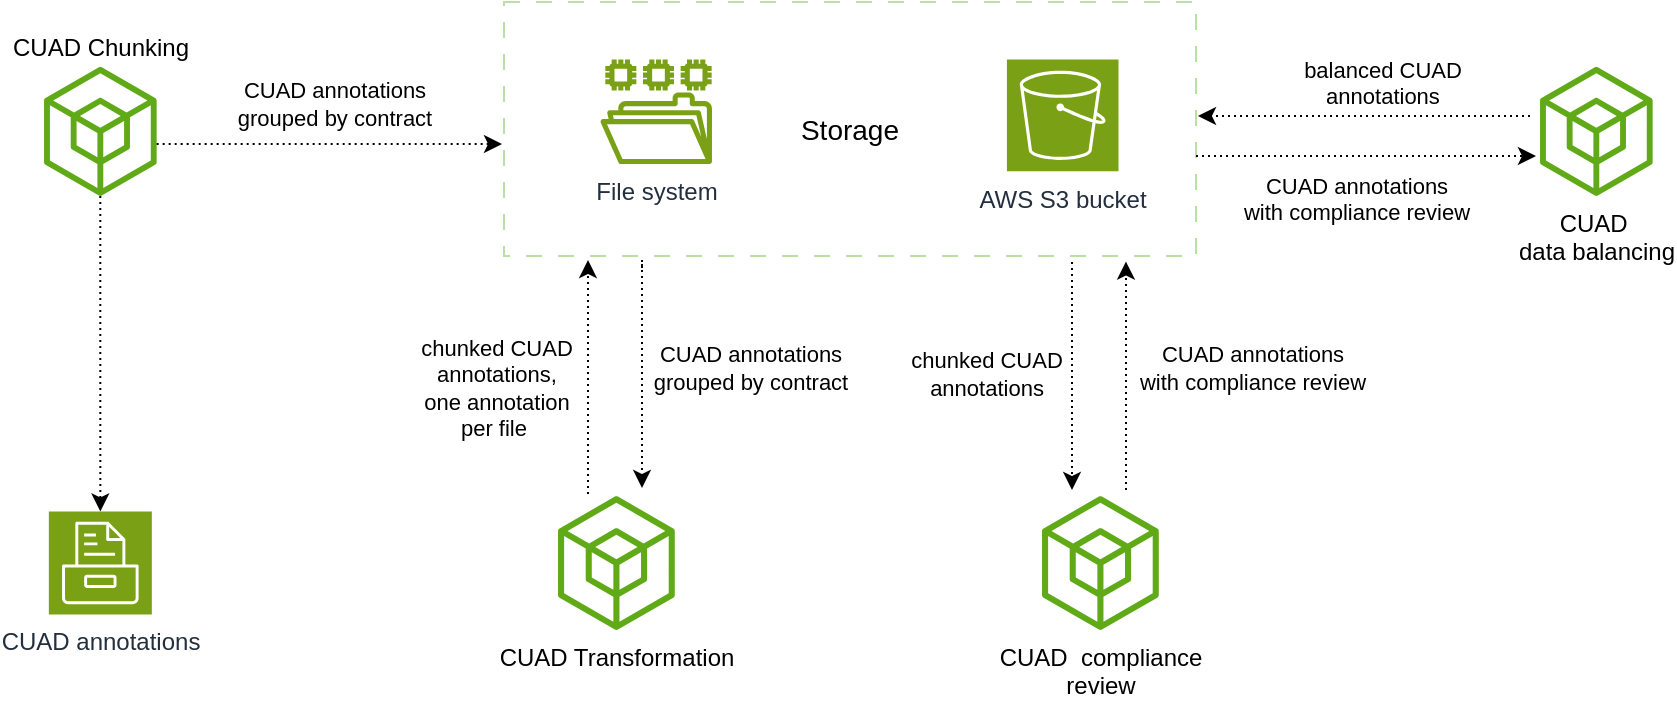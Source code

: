 <mxfile version="28.1.2">
  <diagram name="Seite-1" id="TpdsvJ-G4kxA8_xUjOna">
    <mxGraphModel dx="1042" dy="626" grid="1" gridSize="10" guides="1" tooltips="1" connect="1" arrows="1" fold="1" page="1" pageScale="1" pageWidth="827" pageHeight="1169" math="0" shadow="0">
      <root>
        <mxCell id="0" />
        <mxCell id="1" parent="0" />
        <mxCell id="uMAYI7Or0-LL8xsJXS3Z-1" value="CUAD annotations" style="sketch=0;points=[[0,0,0],[0.25,0,0],[0.5,0,0],[0.75,0,0],[1,0,0],[0,1,0],[0.25,1,0],[0.5,1,0],[0.75,1,0],[1,1,0],[0,0.25,0],[0,0.5,0],[0,0.75,0],[1,0.25,0],[1,0.5,0],[1,0.75,0]];outlineConnect=0;fontColor=#232F3E;fillColor=#7AA116;strokeColor=#ffffff;dashed=0;verticalLabelPosition=bottom;verticalAlign=top;align=center;html=1;fontSize=12;fontStyle=0;aspect=fixed;shape=mxgraph.aws4.resourceIcon;resIcon=mxgraph.aws4.storage;" vertex="1" parent="1">
          <mxGeometry x="132.42" y="334.75" width="51.5" height="51.5" as="geometry" />
        </mxCell>
        <mxCell id="uMAYI7Or0-LL8xsJXS3Z-3" value="CUAD Chunking" style="sketch=0;outlineConnect=0;fontColor=#000000;fillColor=#60a917;strokeColor=#2D7600;dashed=0;verticalLabelPosition=top;verticalAlign=bottom;align=center;html=1;fontSize=12;fontStyle=0;aspect=fixed;pointerEvents=1;shape=mxgraph.aws4.external_sdk;labelPosition=center;" vertex="1" parent="1">
          <mxGeometry x="130" y="112.38" width="56.34" height="64.62" as="geometry" />
        </mxCell>
        <mxCell id="uMAYI7Or0-LL8xsJXS3Z-12" value="" style="group" vertex="1" connectable="0" parent="1">
          <mxGeometry x="360" y="80" width="346" height="127" as="geometry" />
        </mxCell>
        <mxCell id="uMAYI7Or0-LL8xsJXS3Z-10" value="&lt;font style=&quot;font-size: 14px;&quot;&gt;Storage&lt;/font&gt;" style="rounded=0;whiteSpace=wrap;html=1;dashed=1;dashPattern=8 8;strokeColor=#B9E0A5;align=center;" vertex="1" parent="uMAYI7Or0-LL8xsJXS3Z-12">
          <mxGeometry width="346.0" height="127" as="geometry" />
        </mxCell>
        <mxCell id="uMAYI7Or0-LL8xsJXS3Z-5" value="AWS S3 bucket" style="sketch=0;points=[[0,0,0],[0.25,0,0],[0.5,0,0],[0.75,0,0],[1,0,0],[0,1,0],[0.25,1,0],[0.5,1,0],[0.75,1,0],[1,1,0],[0,0.25,0],[0,0.5,0],[0,0.75,0],[1,0.25,0],[1,0.5,0],[1,0.75,0]];outlineConnect=0;fontColor=#232F3E;fillColor=#7AA116;strokeColor=#ffffff;dashed=0;verticalLabelPosition=bottom;verticalAlign=top;align=center;html=1;fontSize=12;fontStyle=0;aspect=fixed;shape=mxgraph.aws4.resourceIcon;resIcon=mxgraph.aws4.s3;" vertex="1" parent="uMAYI7Or0-LL8xsJXS3Z-12">
          <mxGeometry x="251.466" y="28.804" width="55.787" height="55.787" as="geometry" />
        </mxCell>
        <mxCell id="uMAYI7Or0-LL8xsJXS3Z-4" value="File system" style="sketch=0;outlineConnect=0;fontColor=#232F3E;gradientColor=none;fillColor=#7AA116;strokeColor=none;dashed=0;verticalLabelPosition=bottom;verticalAlign=top;align=center;html=1;fontSize=12;fontStyle=0;aspect=fixed;pointerEvents=1;shape=mxgraph.aws4.file_system;" vertex="1" parent="uMAYI7Or0-LL8xsJXS3Z-12">
          <mxGeometry x="48.21" y="28.803" width="55.787" height="52.211" as="geometry" />
        </mxCell>
        <mxCell id="uMAYI7Or0-LL8xsJXS3Z-14" style="edgeStyle=orthogonalEdgeStyle;rounded=0;orthogonalLoop=1;jettySize=auto;html=1;labelPosition=center;verticalLabelPosition=top;align=center;verticalAlign=bottom;dashed=1;dashPattern=1 2;" edge="1" parent="1" source="uMAYI7Or0-LL8xsJXS3Z-3">
          <mxGeometry relative="1" as="geometry">
            <mxPoint x="180.0" y="159" as="sourcePoint" />
            <mxPoint x="359" y="151" as="targetPoint" />
            <Array as="points">
              <mxPoint x="359" y="151" />
            </Array>
          </mxGeometry>
        </mxCell>
        <mxCell id="uMAYI7Or0-LL8xsJXS3Z-15" value="CUAD annotations &lt;br&gt;grouped by contract" style="edgeLabel;html=1;align=center;verticalAlign=middle;resizable=0;points=[];" vertex="1" connectable="0" parent="uMAYI7Or0-LL8xsJXS3Z-14">
          <mxGeometry x="0.026" y="-2" relative="1" as="geometry">
            <mxPoint y="-22" as="offset" />
          </mxGeometry>
        </mxCell>
        <mxCell id="uMAYI7Or0-LL8xsJXS3Z-16" value="CUAD Transformation" style="sketch=0;outlineConnect=0;fontColor=#000000;fillColor=#60a917;strokeColor=#2D7600;dashed=0;verticalLabelPosition=bottom;verticalAlign=top;align=center;html=1;fontSize=12;fontStyle=0;aspect=fixed;pointerEvents=1;shape=mxgraph.aws4.external_sdk;" vertex="1" parent="1">
          <mxGeometry x="387" y="327" width="58.41" height="67" as="geometry" />
        </mxCell>
        <mxCell id="uMAYI7Or0-LL8xsJXS3Z-19" style="edgeStyle=orthogonalEdgeStyle;rounded=0;orthogonalLoop=1;jettySize=auto;html=1;dashed=1;dashPattern=1 2;" edge="1" parent="1">
          <mxGeometry relative="1" as="geometry">
            <mxPoint x="429" y="213" as="sourcePoint" />
            <mxPoint x="429" y="323" as="targetPoint" />
            <Array as="points">
              <mxPoint x="429" y="209" />
            </Array>
          </mxGeometry>
        </mxCell>
        <mxCell id="uMAYI7Or0-LL8xsJXS3Z-23" value="CUAD annotations&lt;br&gt;&lt;div style=&quot;&quot;&gt;&lt;span style=&quot;background-color: light-dark(#ffffff, var(--ge-dark-color, #121212)); color: light-dark(rgb(0, 0, 0), rgb(255, 255, 255));&quot;&gt;grouped by contract&lt;/span&gt;&lt;/div&gt;" style="edgeLabel;html=1;align=center;verticalAlign=middle;resizable=0;points=[];" vertex="1" connectable="0" parent="uMAYI7Or0-LL8xsJXS3Z-19">
          <mxGeometry x="-0.022" relative="1" as="geometry">
            <mxPoint x="54" as="offset" />
          </mxGeometry>
        </mxCell>
        <mxCell id="uMAYI7Or0-LL8xsJXS3Z-21" style="edgeStyle=orthogonalEdgeStyle;rounded=0;orthogonalLoop=1;jettySize=auto;html=1;dashed=1;dashPattern=1 2;" edge="1" parent="1">
          <mxGeometry relative="1" as="geometry">
            <mxPoint x="402" y="326" as="sourcePoint" />
            <mxPoint x="402" y="209" as="targetPoint" />
            <Array as="points">
              <mxPoint x="402" y="210" />
            </Array>
          </mxGeometry>
        </mxCell>
        <mxCell id="uMAYI7Or0-LL8xsJXS3Z-22" value="chunked CUAD &lt;br&gt;annotations, &lt;br&gt;one annotation&lt;br&gt;per file&amp;nbsp;" style="edgeLabel;html=1;align=center;verticalAlign=middle;resizable=0;points=[];" vertex="1" connectable="0" parent="uMAYI7Or0-LL8xsJXS3Z-21">
          <mxGeometry x="-0.086" y="2" relative="1" as="geometry">
            <mxPoint x="-44" as="offset" />
          </mxGeometry>
        </mxCell>
        <mxCell id="uMAYI7Or0-LL8xsJXS3Z-24" value="CUAD&amp;nbsp; compliance &lt;br&gt;review" style="sketch=0;outlineConnect=0;fontColor=#000000;fillColor=#60a917;strokeColor=#2D7600;dashed=0;verticalLabelPosition=bottom;verticalAlign=top;align=center;html=1;fontSize=12;fontStyle=0;aspect=fixed;pointerEvents=1;shape=mxgraph.aws4.external_sdk;" vertex="1" parent="1">
          <mxGeometry x="629" y="327" width="58.41" height="67" as="geometry" />
        </mxCell>
        <mxCell id="uMAYI7Or0-LL8xsJXS3Z-27" style="edgeStyle=orthogonalEdgeStyle;rounded=0;orthogonalLoop=1;jettySize=auto;html=1;entryX=0.5;entryY=0;entryDx=0;entryDy=0;entryPerimeter=0;dashed=1;dashPattern=1 2;" edge="1" parent="1" source="uMAYI7Or0-LL8xsJXS3Z-3" target="uMAYI7Or0-LL8xsJXS3Z-1">
          <mxGeometry relative="1" as="geometry" />
        </mxCell>
        <mxCell id="uMAYI7Or0-LL8xsJXS3Z-29" style="edgeStyle=orthogonalEdgeStyle;rounded=0;orthogonalLoop=1;jettySize=auto;html=1;dashed=1;dashPattern=1 2;" edge="1" parent="1">
          <mxGeometry relative="1" as="geometry">
            <mxPoint x="671" y="324" as="sourcePoint" />
            <mxPoint x="671" y="209.75" as="targetPoint" />
            <Array as="points">
              <mxPoint x="671" y="210.75" />
            </Array>
          </mxGeometry>
        </mxCell>
        <mxCell id="uMAYI7Or0-LL8xsJXS3Z-30" value="CUAD annotations&lt;br&gt;&lt;div style=&quot;&quot;&gt;&lt;span style=&quot;background-color: light-dark(#ffffff, var(--ge-dark-color, #121212)); color: light-dark(rgb(0, 0, 0), rgb(255, 255, 255));&quot;&gt;with compliance review&lt;/span&gt;&lt;/div&gt;" style="edgeLabel;html=1;align=center;verticalAlign=middle;resizable=0;points=[];" vertex="1" connectable="0" parent="uMAYI7Or0-LL8xsJXS3Z-29">
          <mxGeometry x="-0.086" y="2" relative="1" as="geometry">
            <mxPoint x="65" y="-9" as="offset" />
          </mxGeometry>
        </mxCell>
        <mxCell id="uMAYI7Or0-LL8xsJXS3Z-31" style="edgeStyle=orthogonalEdgeStyle;rounded=0;orthogonalLoop=1;jettySize=auto;html=1;align=center;dashed=1;dashPattern=1 2;" edge="1" parent="1">
          <mxGeometry relative="1" as="geometry">
            <mxPoint x="644" y="210" as="sourcePoint" />
            <mxPoint x="644" y="324" as="targetPoint" />
            <Array as="points">
              <mxPoint x="644" y="210" />
            </Array>
          </mxGeometry>
        </mxCell>
        <mxCell id="uMAYI7Or0-LL8xsJXS3Z-32" value="&lt;span style=&quot;&quot;&gt;chunked CUAD&lt;/span&gt;&lt;br style=&quot;&quot;&gt;&lt;span style=&quot;&quot;&gt;annotations&lt;/span&gt;" style="edgeLabel;html=1;align=center;verticalAlign=middle;resizable=0;points=[];" vertex="1" connectable="0" parent="uMAYI7Or0-LL8xsJXS3Z-31">
          <mxGeometry x="-0.022" relative="1" as="geometry">
            <mxPoint x="-43" as="offset" />
          </mxGeometry>
        </mxCell>
        <mxCell id="uMAYI7Or0-LL8xsJXS3Z-33" value="CUAD&amp;nbsp; &lt;br&gt;data balancing" style="sketch=0;outlineConnect=0;fontColor=#000000;fillColor=#60a917;strokeColor=#2D7600;dashed=0;verticalLabelPosition=bottom;verticalAlign=top;align=center;html=1;fontSize=12;fontStyle=0;aspect=fixed;pointerEvents=1;shape=mxgraph.aws4.external_sdk;" vertex="1" parent="1">
          <mxGeometry x="878" y="112.38" width="56.34" height="64.62" as="geometry" />
        </mxCell>
        <mxCell id="uMAYI7Or0-LL8xsJXS3Z-36" style="edgeStyle=orthogonalEdgeStyle;rounded=0;orthogonalLoop=1;jettySize=auto;html=1;dashed=1;dashPattern=1 2;" edge="1" parent="1">
          <mxGeometry relative="1" as="geometry">
            <mxPoint x="706" y="157" as="sourcePoint" />
            <mxPoint x="876" y="157" as="targetPoint" />
            <Array as="points">
              <mxPoint x="746" y="157" />
              <mxPoint x="746" y="157" />
            </Array>
          </mxGeometry>
        </mxCell>
        <mxCell id="uMAYI7Or0-LL8xsJXS3Z-37" value="CUAD annotations&lt;br&gt;&lt;div style=&quot;&quot;&gt;&lt;span style=&quot;background-color: light-dark(#ffffff, var(--ge-dark-color, #121212)); color: light-dark(rgb(0, 0, 0), rgb(255, 255, 255));&quot;&gt;with compliance review&lt;/span&gt;&lt;/div&gt;" style="edgeLabel;html=1;align=center;verticalAlign=top;resizable=0;points=[];labelPosition=center;verticalLabelPosition=bottom;" vertex="1" connectable="0" parent="uMAYI7Or0-LL8xsJXS3Z-36">
          <mxGeometry x="-0.086" y="2" relative="1" as="geometry">
            <mxPoint x="2" y="4" as="offset" />
          </mxGeometry>
        </mxCell>
        <mxCell id="uMAYI7Or0-LL8xsJXS3Z-38" style="edgeStyle=orthogonalEdgeStyle;rounded=0;orthogonalLoop=1;jettySize=auto;html=1;labelPosition=center;verticalLabelPosition=top;align=center;verticalAlign=bottom;dashed=1;dashPattern=1 2;" edge="1" parent="1">
          <mxGeometry relative="1" as="geometry">
            <mxPoint x="873" y="137" as="sourcePoint" />
            <mxPoint x="707" y="137" as="targetPoint" />
            <Array as="points">
              <mxPoint x="863" y="137" />
              <mxPoint x="863" y="137" />
            </Array>
          </mxGeometry>
        </mxCell>
        <mxCell id="uMAYI7Or0-LL8xsJXS3Z-39" value="balanced CUAD&lt;br&gt;annotations" style="edgeLabel;html=1;align=center;verticalAlign=top;resizable=0;points=[];labelPosition=center;verticalLabelPosition=bottom;" vertex="1" connectable="0" parent="uMAYI7Or0-LL8xsJXS3Z-38">
          <mxGeometry x="-0.086" y="2" relative="1" as="geometry">
            <mxPoint x="2" y="-38" as="offset" />
          </mxGeometry>
        </mxCell>
      </root>
    </mxGraphModel>
  </diagram>
</mxfile>
